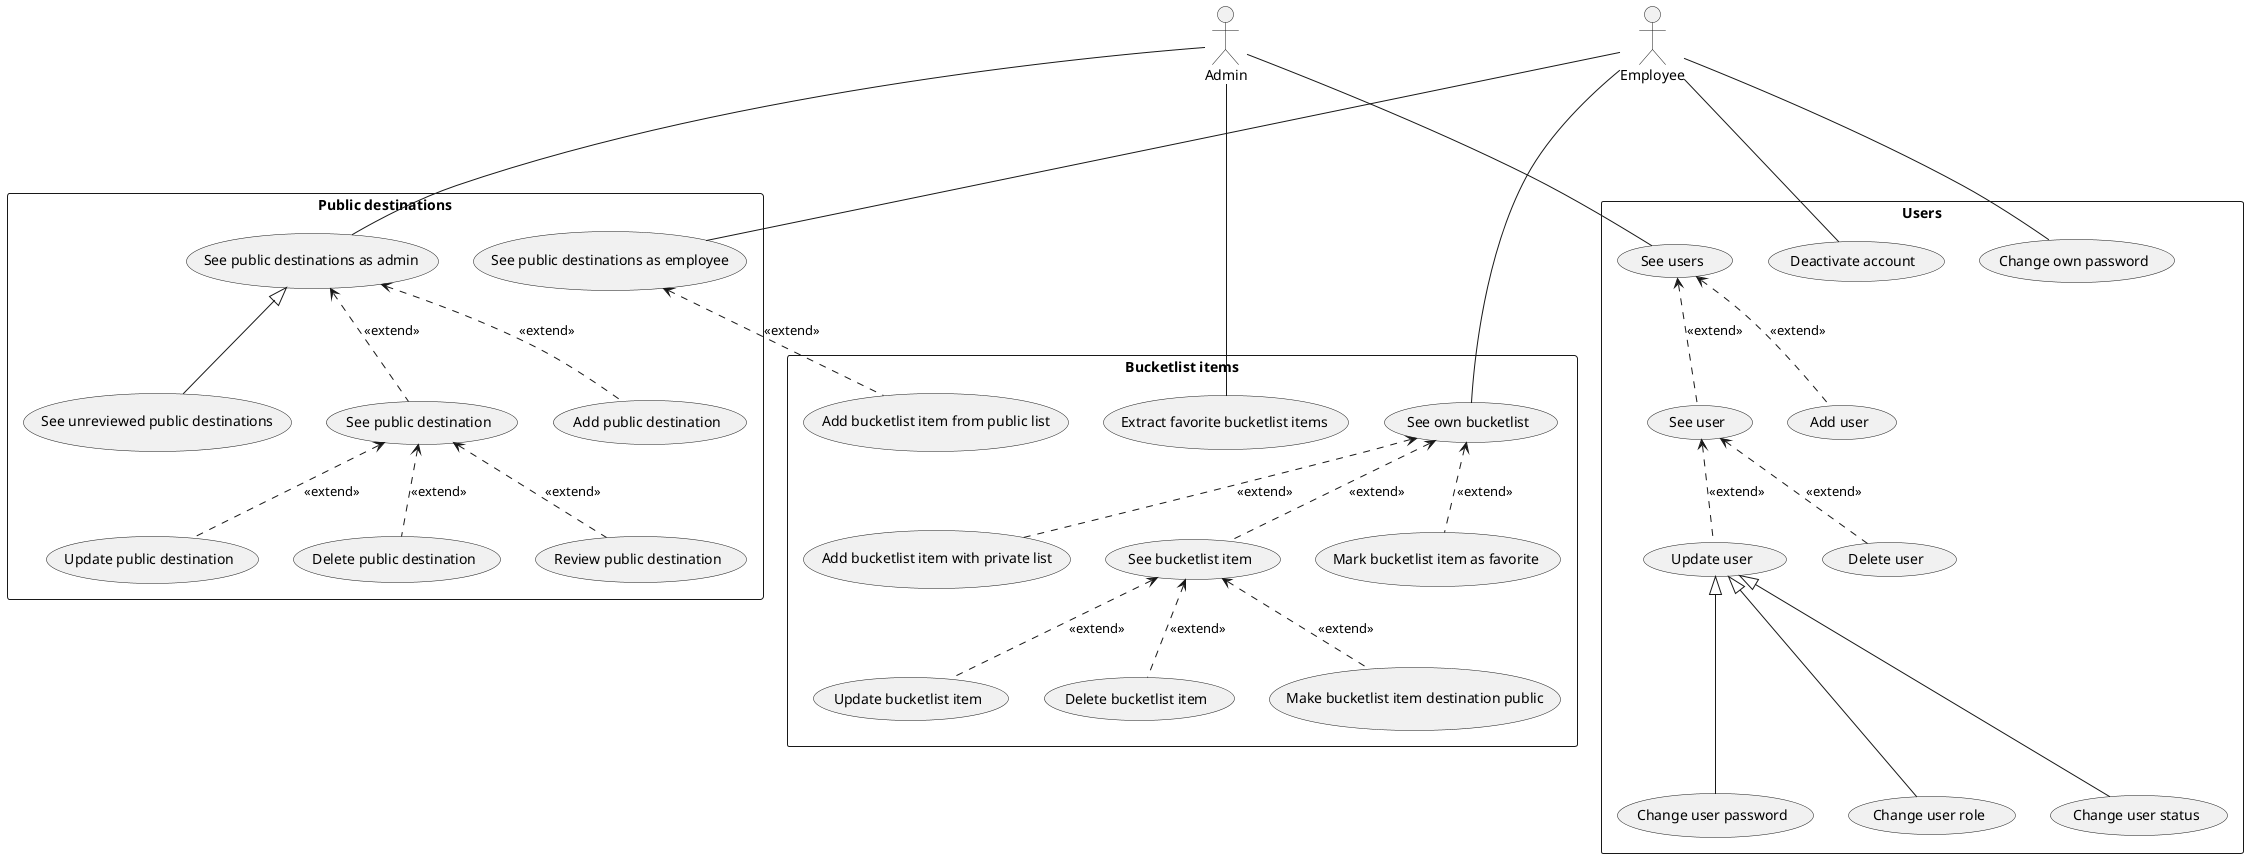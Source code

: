 /' 
3 entities, User, Destination, BucketlistItem

The admin manages users.(User management)
  -> Update password.(generalizes update user usecase)
  -> Add user.
  -> Delete user.
  -> Change user role.(generalizes update use usecase)
  -> See users.
  -> See user.

The admin manages public destinations.
  -> See public destinations.
  -> See public destination.
  -> Add destination.(automatically reviewed).
  -> Update destination.
  -> Delete destination.
  -> Review destination.

The user manages his own bucket list.
  -> Add bucket list item from public list.
  -> Add bucket list item from private list.(This also adds a public destination)
  -> Delete bucket list item.
  -> Update bucket list item.(Only the fields which are not in the underlying destination)
  -> See own bucketlist.
  -> Mark destination as favorite(only if it is reviewed).
  -> Change password(required first time after admin reset - optional, let the user be stupid)

The admin should have a way of getting the favorite bucketlist item for each user.
  -> In case a user has not selected a favorite bucketlist item, a random one is selected.
'/ 

@startuml

actor Admin
actor Employee

rectangle "Users" {
  Admin -- (See users)
  (See users) <.. (See user): <<extend>>
  (See users) <.. (Add user): <<extend>>
  (See user) <.. (Update user): <<extend>>
  (Update user) <|--- (Change user password)
  (Update user) <|--- (Change user role)
  (Update user) <|--- (Change user status)
  (See user) <.. (Delete user): <<extend>>
  Employee --- (Change own password)
  Employee --- (Deactivate account)
}

rectangle "Public destinations" {
  Admin --- (See public destinations as admin)
  (See public destinations as admin) <|-- (See unreviewed public destinations)
  (See public destinations as admin) <.. (See public destination): <<extend>>
  (See public destinations as admin) <.. (Add public destination): <<extend>>
  (See public destination) <.. (Update public destination): <<extend>>
  (See public destination) <.. (Delete public destination): <<extend>>
  (See public destination) <.. (Review public destination): <<extend>>
  Employee --- (See public destinations as employee)
}

rectangle "Bucketlist items" {
    (See public destinations as employee) <.. (Add bucketlist item from public list): <<extend>>
    Employee -- (See own bucketlist)
    (See own bucketlist) <.. (Add bucketlist item with private list): <<extend>>
    (See own bucketlist) <.. (See bucketlist item): <<extend>>
    (See bucketlist item) <.. (Update bucketlist item): <<extend>>
    (See bucketlist item) <.. (Delete bucketlist item): <<extend>>
    (See bucketlist item) <.. (Make bucketlist item destination public): <<extend>>
    (See own bucketlist) <.. (Mark bucketlist item as favorite): <<extend>>
    Admin --- (Extract favorite bucketlist items)
}

@enduml
